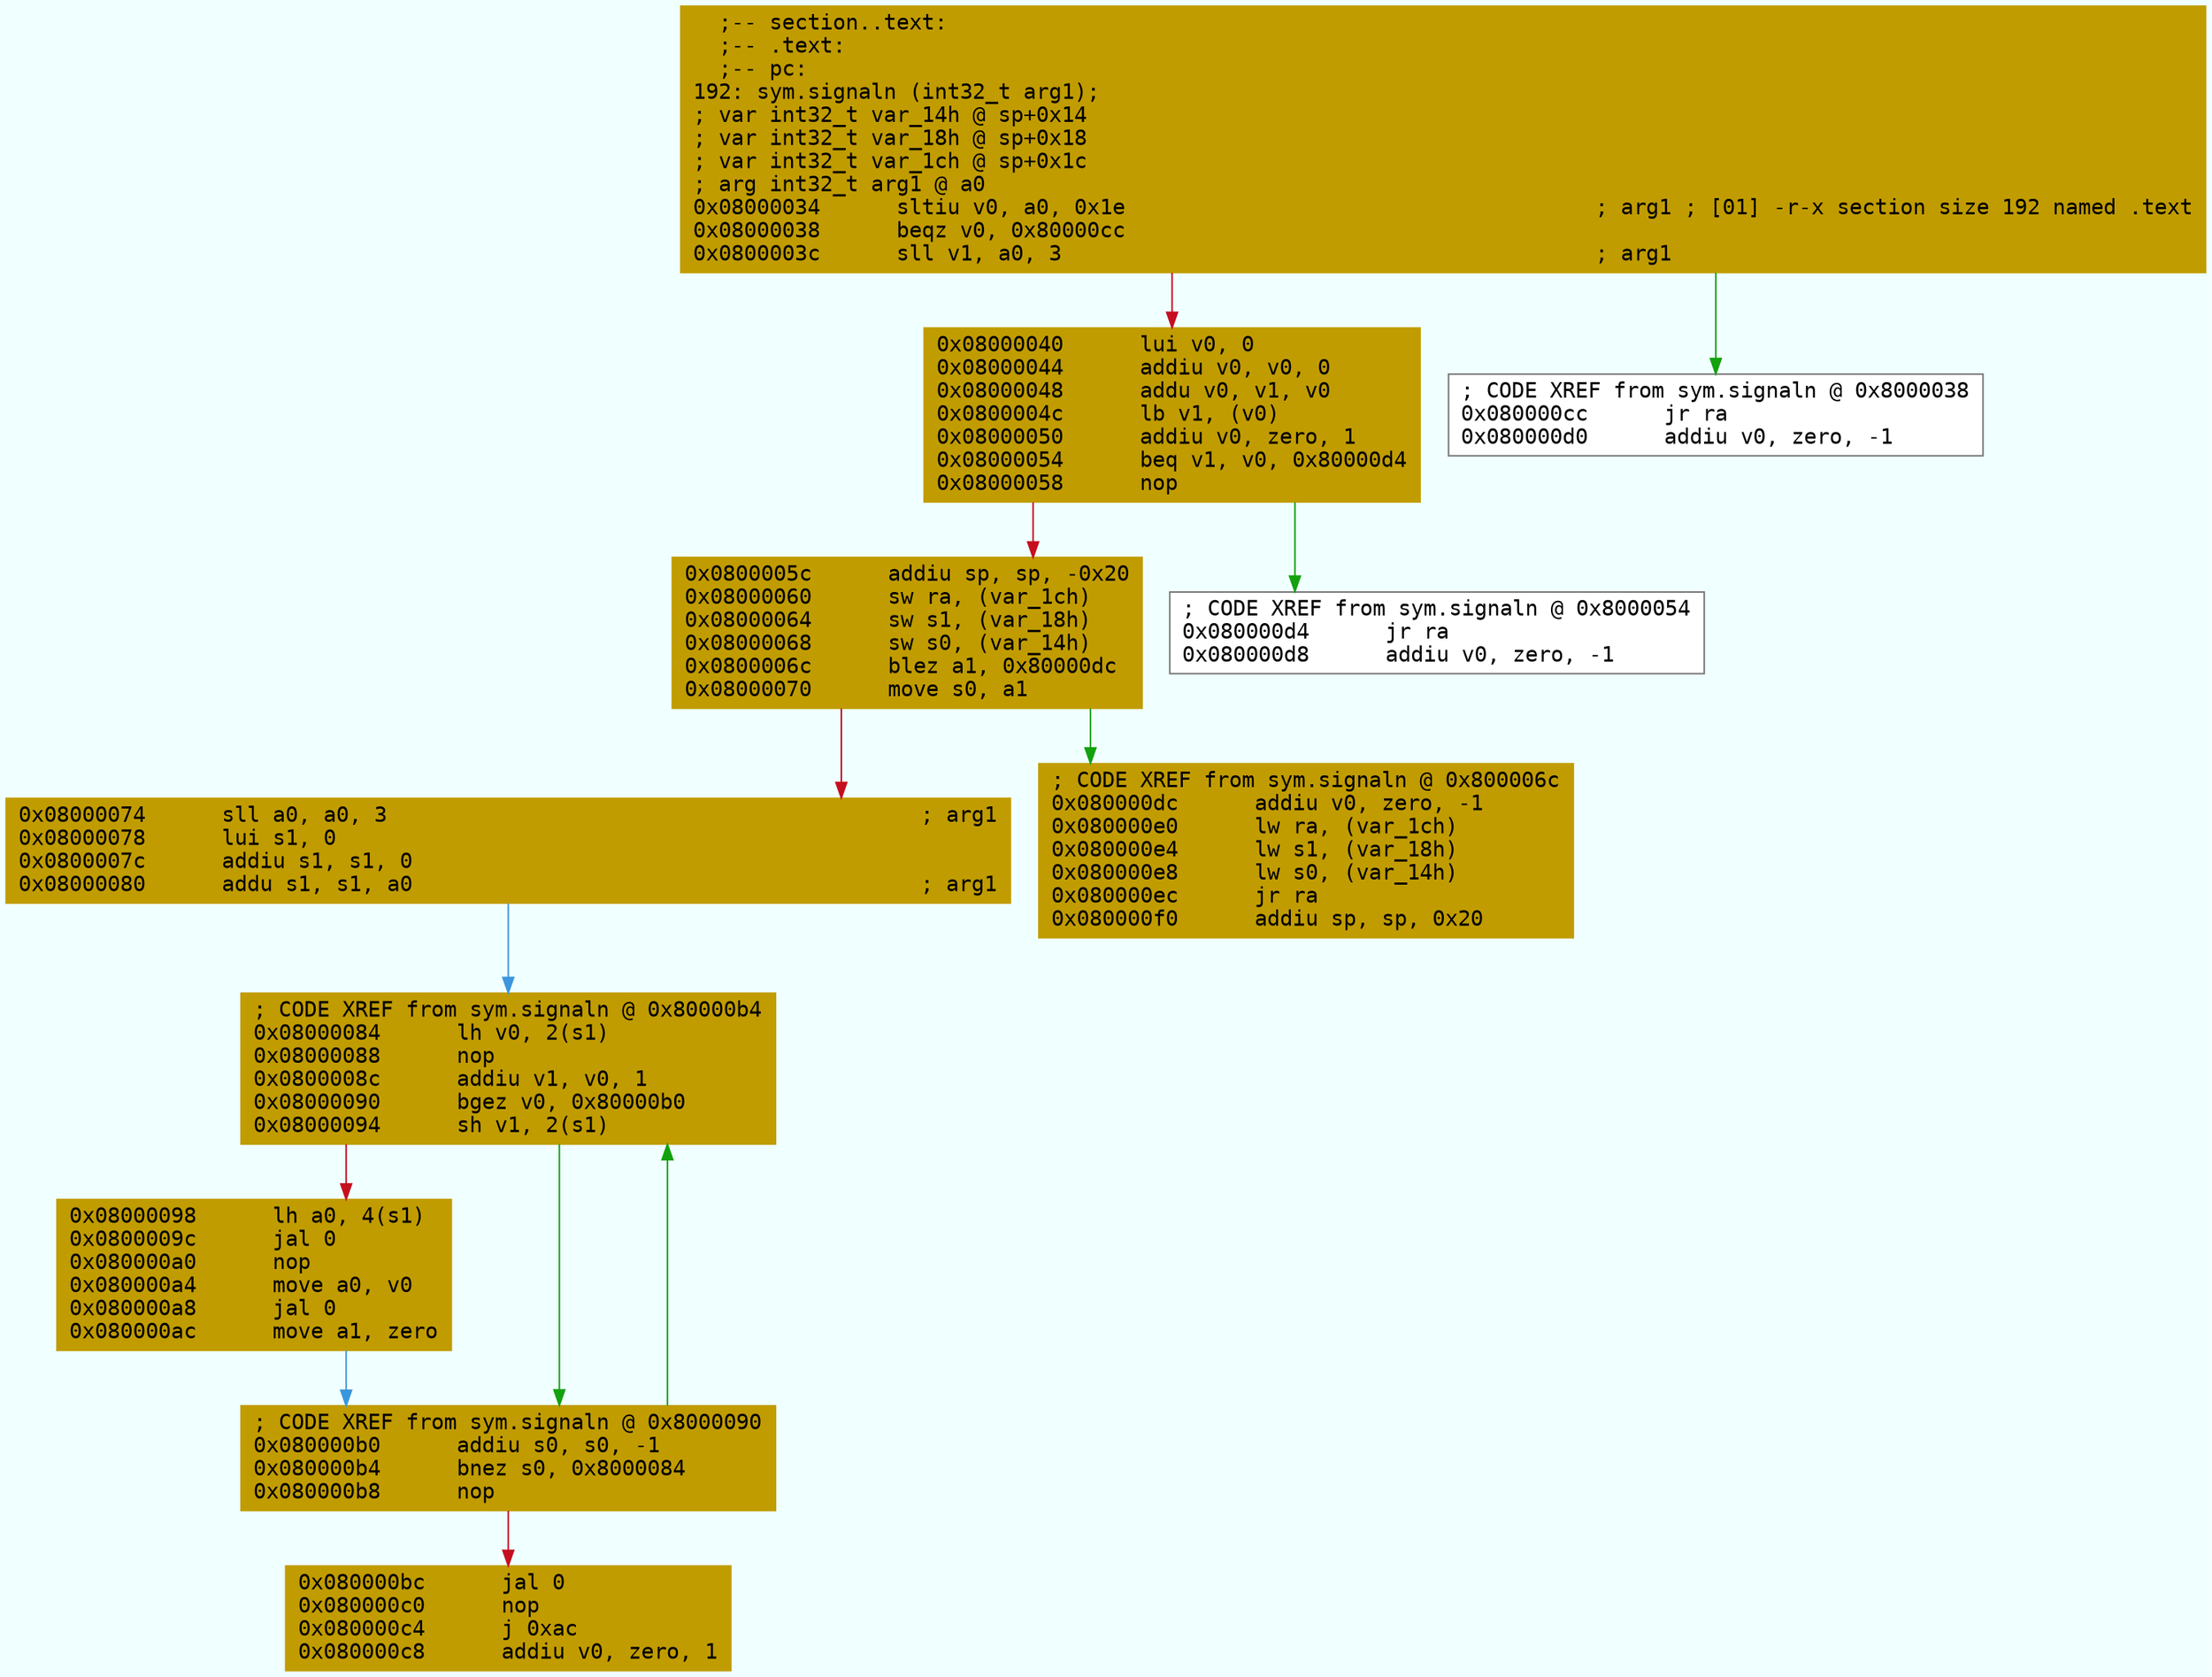 digraph code {
	graph [bgcolor=azure fontsize=8 fontname="Courier" splines="ortho"];
	node [fillcolor=gray style=filled shape=box];
	edge [arrowhead="normal"];
	"0x08000034" [URL="sym.signaln/0x08000034", fillcolor="#c19c00",color="#c19c00", fontname="Courier",label="  ;-- section..text:\l  ;-- .text:\l  ;-- pc:\l192: sym.signaln (int32_t arg1);\l; var int32_t var_14h @ sp+0x14\l; var int32_t var_18h @ sp+0x18\l; var int32_t var_1ch @ sp+0x1c\l; arg int32_t arg1 @ a0\l0x08000034      sltiu v0, a0, 0x1e                                     ; arg1 ; [01] -r-x section size 192 named .text\l0x08000038      beqz v0, 0x80000cc\l0x0800003c      sll v1, a0, 3                                          ; arg1\l"]
	"0x08000040" [URL="sym.signaln/0x08000040", fillcolor="#c19c00",color="#c19c00", fontname="Courier",label="0x08000040      lui v0, 0\l0x08000044      addiu v0, v0, 0\l0x08000048      addu v0, v1, v0\l0x0800004c      lb v1, (v0)\l0x08000050      addiu v0, zero, 1\l0x08000054      beq v1, v0, 0x80000d4\l0x08000058      nop\l"]
	"0x0800005c" [URL="sym.signaln/0x0800005c", fillcolor="#c19c00",color="#c19c00", fontname="Courier",label="0x0800005c      addiu sp, sp, -0x20\l0x08000060      sw ra, (var_1ch)\l0x08000064      sw s1, (var_18h)\l0x08000068      sw s0, (var_14h)\l0x0800006c      blez a1, 0x80000dc\l0x08000070      move s0, a1\l"]
	"0x08000074" [URL="sym.signaln/0x08000074", fillcolor="#c19c00",color="#c19c00", fontname="Courier",label="0x08000074      sll a0, a0, 3                                          ; arg1\l0x08000078      lui s1, 0\l0x0800007c      addiu s1, s1, 0\l0x08000080      addu s1, s1, a0                                        ; arg1\l"]
	"0x08000084" [URL="sym.signaln/0x08000084", fillcolor="#c19c00",color="#c19c00", fontname="Courier",label="; CODE XREF from sym.signaln @ 0x80000b4\l0x08000084      lh v0, 2(s1)\l0x08000088      nop\l0x0800008c      addiu v1, v0, 1\l0x08000090      bgez v0, 0x80000b0\l0x08000094      sh v1, 2(s1)\l"]
	"0x08000098" [URL="sym.signaln/0x08000098", fillcolor="#c19c00",color="#c19c00", fontname="Courier",label="0x08000098      lh a0, 4(s1)\l0x0800009c      jal 0\l0x080000a0      nop\l0x080000a4      move a0, v0\l0x080000a8      jal 0\l0x080000ac      move a1, zero\l"]
	"0x080000b0" [URL="sym.signaln/0x080000b0", fillcolor="#c19c00",color="#c19c00", fontname="Courier",label="; CODE XREF from sym.signaln @ 0x8000090\l0x080000b0      addiu s0, s0, -1\l0x080000b4      bnez s0, 0x8000084\l0x080000b8      nop\l"]
	"0x080000bc" [URL="sym.signaln/0x080000bc", fillcolor="#c19c00",color="#c19c00", fontname="Courier",label="0x080000bc      jal 0\l0x080000c0      nop\l0x080000c4      j 0xac\l0x080000c8      addiu v0, zero, 1\l"]
	"0x080000cc" [URL="sym.signaln/0x080000cc", fillcolor="white",color="#767676", fontname="Courier",label="; CODE XREF from sym.signaln @ 0x8000038\l0x080000cc      jr ra\l0x080000d0      addiu v0, zero, -1\l"]
	"0x080000d4" [URL="sym.signaln/0x080000d4", fillcolor="white",color="#767676", fontname="Courier",label="; CODE XREF from sym.signaln @ 0x8000054\l0x080000d4      jr ra\l0x080000d8      addiu v0, zero, -1\l"]
	"0x080000dc" [URL="sym.signaln/0x080000dc", fillcolor="#c19c00",color="#c19c00", fontname="Courier",label="; CODE XREF from sym.signaln @ 0x800006c\l0x080000dc      addiu v0, zero, -1\l0x080000e0      lw ra, (var_1ch)\l0x080000e4      lw s1, (var_18h)\l0x080000e8      lw s0, (var_14h)\l0x080000ec      jr ra\l0x080000f0      addiu sp, sp, 0x20\l"]
        "0x08000034" -> "0x080000cc" [color="#13a10e"];
        "0x08000034" -> "0x08000040" [color="#c50f1f"];
        "0x08000040" -> "0x080000d4" [color="#13a10e"];
        "0x08000040" -> "0x0800005c" [color="#c50f1f"];
        "0x0800005c" -> "0x080000dc" [color="#13a10e"];
        "0x0800005c" -> "0x08000074" [color="#c50f1f"];
        "0x08000074" -> "0x08000084" [color="#3a96dd"];
        "0x08000084" -> "0x080000b0" [color="#13a10e"];
        "0x08000084" -> "0x08000098" [color="#c50f1f"];
        "0x08000098" -> "0x080000b0" [color="#3a96dd"];
        "0x080000b0" -> "0x08000084" [color="#13a10e"];
        "0x080000b0" -> "0x080000bc" [color="#c50f1f"];
}
